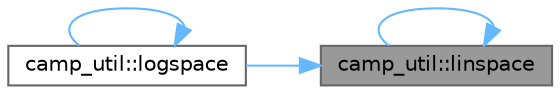 digraph "camp_util::linspace"
{
 // LATEX_PDF_SIZE
  bgcolor="transparent";
  edge [fontname=Helvetica,fontsize=10,labelfontname=Helvetica,labelfontsize=10];
  node [fontname=Helvetica,fontsize=10,shape=box,height=0.2,width=0.4];
  rankdir="RL";
  Node1 [label="camp_util::linspace",height=0.2,width=0.4,color="gray40", fillcolor="grey60", style="filled", fontcolor="black",tooltip="Makes a linearly spaced array from min to max."];
  Node1 -> Node1 [dir="back",color="steelblue1",style="solid"];
  Node1 -> Node2 [dir="back",color="steelblue1",style="solid"];
  Node2 [label="camp_util::logspace",height=0.2,width=0.4,color="grey40", fillcolor="white", style="filled",URL="$namespacecamp__util.html#a975cc8fef2da18c43de0c15022c92498",tooltip="Makes a logarithmically spaced array of length n from min to max."];
  Node2 -> Node2 [dir="back",color="steelblue1",style="solid"];
}
